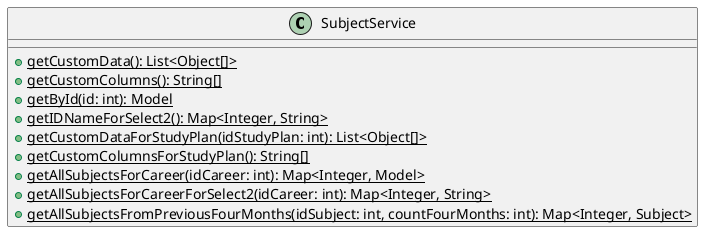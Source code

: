 @startuml

class SubjectService {
    + {static} getCustomData(): List<Object[]>
    + {static} getCustomColumns(): String[]
    + {static} getById(id: int): Model
    + {static} getIDNameForSelect2(): Map<Integer, String>
    + {static} getCustomDataForStudyPlan(idStudyPlan: int): List<Object[]>
    + {static} getCustomColumnsForStudyPlan(): String[]
    + {static} getAllSubjectsForCareer(idCareer: int): Map<Integer, Model>
    + {static} getAllSubjectsForCareerForSelect2(idCareer: int): Map<Integer, String>
    + {static} getAllSubjectsFromPreviousFourMonths(idSubject: int, countFourMonths: int): Map<Integer, Subject>
}

@enduml